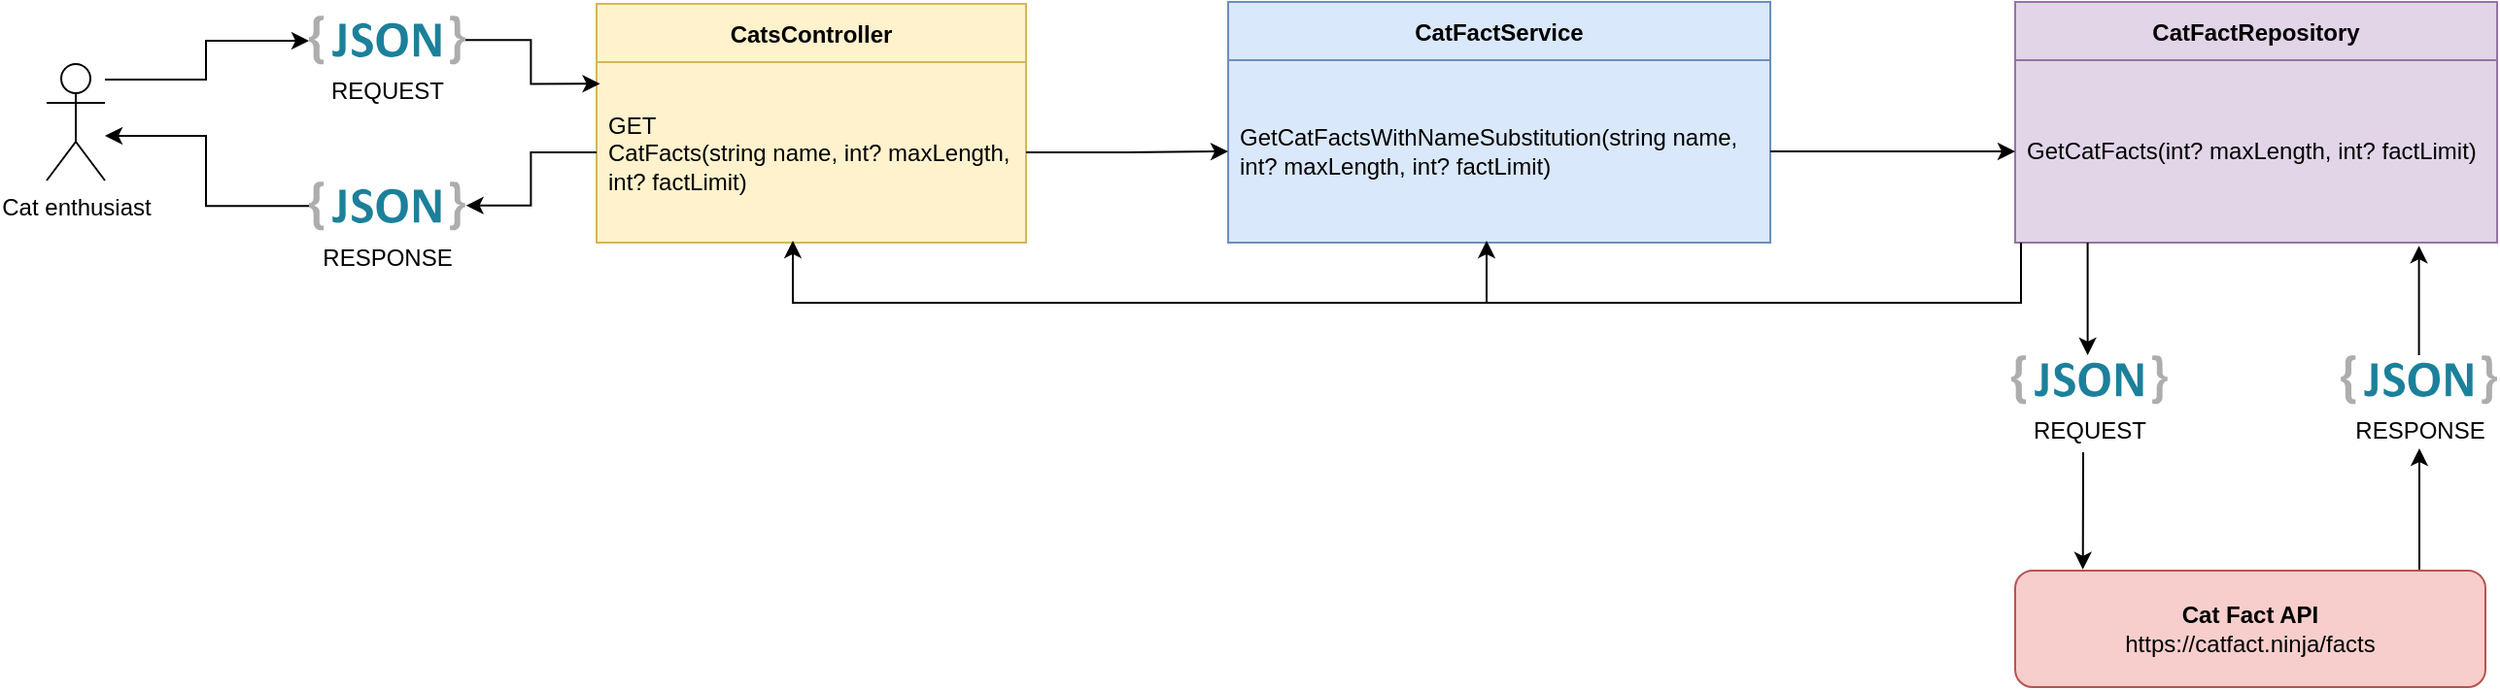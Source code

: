 <mxfile version="20.2.7" type="device"><diagram id="S5u9_5e0pRCMjHJS7Akv" name="Page-1"><mxGraphModel dx="1781" dy="526" grid="0" gridSize="10" guides="1" tooltips="1" connect="1" arrows="1" fold="1" page="0" pageScale="1" pageWidth="827" pageHeight="1169" math="0" shadow="0"><root><mxCell id="0"/><mxCell id="1" parent="0"/><mxCell id="mrk3VdDnYQAyjXW4BJq2-1" value="CatsController" style="swimlane;fontStyle=1;childLayout=stackLayout;horizontal=1;startSize=30;horizontalStack=0;resizeParent=1;resizeParentMax=0;resizeLast=0;collapsible=1;marginBottom=0;fillColor=#fff2cc;strokeColor=#d6b656;" parent="1" vertex="1"><mxGeometry x="-420" y="177" width="221" height="123" as="geometry"/></mxCell><mxCell id="mrk3VdDnYQAyjXW4BJq2-2" value="GET&#10;CatFacts(string name, int? maxLength, int? factLimit)" style="text;strokeColor=#d6b656;fillColor=#fff2cc;align=left;verticalAlign=middle;spacingLeft=4;spacingRight=4;overflow=hidden;points=[[0,0.5],[1,0.5]];portConstraint=eastwest;rotatable=0;whiteSpace=wrap;" parent="mrk3VdDnYQAyjXW4BJq2-1" vertex="1"><mxGeometry y="30" width="221" height="93" as="geometry"/></mxCell><mxCell id="Rv7SryR7Hatd3u935Tpo-2" style="edgeStyle=orthogonalEdgeStyle;rounded=0;orthogonalLoop=1;jettySize=auto;html=1;entryX=0.457;entryY=0.989;entryDx=0;entryDy=0;entryPerimeter=0;" edge="1" parent="1" source="mrk3VdDnYQAyjXW4BJq2-5" target="mrk3VdDnYQAyjXW4BJq2-2"><mxGeometry relative="1" as="geometry"><Array as="points"><mxPoint x="38" y="331"/><mxPoint x="-319" y="331"/></Array></mxGeometry></mxCell><mxCell id="mrk3VdDnYQAyjXW4BJq2-5" value="CatFactService" style="swimlane;fontStyle=1;childLayout=stackLayout;horizontal=1;startSize=30;horizontalStack=0;resizeParent=1;resizeParentMax=0;resizeLast=0;collapsible=1;marginBottom=0;fillColor=#dae8fc;strokeColor=#6c8ebf;" parent="1" vertex="1"><mxGeometry x="-95" y="176" width="279" height="124" as="geometry"/></mxCell><mxCell id="mrk3VdDnYQAyjXW4BJq2-6" value="GetCatFactsWithNameSubstitution(string name, int? maxLength, int? factLimit)" style="text;strokeColor=#6c8ebf;fillColor=#dae8fc;align=left;verticalAlign=middle;spacingLeft=4;spacingRight=4;overflow=hidden;points=[[0,0.5],[1,0.5]];portConstraint=eastwest;rotatable=0;whiteSpace=wrap;" parent="mrk3VdDnYQAyjXW4BJq2-5" vertex="1"><mxGeometry y="30" width="279" height="94" as="geometry"/></mxCell><mxCell id="mrk3VdDnYQAyjXW4BJq2-7" style="edgeStyle=orthogonalEdgeStyle;rounded=0;orthogonalLoop=1;jettySize=auto;html=1;entryX=0;entryY=0.5;entryDx=0;entryDy=0;" parent="1" source="mrk3VdDnYQAyjXW4BJq2-2" target="mrk3VdDnYQAyjXW4BJq2-6" edge="1"><mxGeometry relative="1" as="geometry"/></mxCell><mxCell id="mrk3VdDnYQAyjXW4BJq2-8" value="CatFactRepository" style="swimlane;fontStyle=1;childLayout=stackLayout;horizontal=1;startSize=30;horizontalStack=0;resizeParent=1;resizeParentMax=0;resizeLast=0;collapsible=1;marginBottom=0;fillColor=#e1d5e7;strokeColor=#9673a6;" parent="1" vertex="1"><mxGeometry x="310" y="176" width="248" height="124" as="geometry"/></mxCell><mxCell id="mrk3VdDnYQAyjXW4BJq2-9" value="GetCatFacts(int? maxLength, int? factLimit)" style="text;strokeColor=#9673a6;fillColor=#e1d5e7;align=left;verticalAlign=middle;spacingLeft=4;spacingRight=4;overflow=hidden;points=[[0,0.5],[1,0.5]];portConstraint=eastwest;rotatable=0;whiteSpace=wrap;" parent="mrk3VdDnYQAyjXW4BJq2-8" vertex="1"><mxGeometry y="30" width="248" height="94" as="geometry"/></mxCell><mxCell id="mrk3VdDnYQAyjXW4BJq2-10" style="edgeStyle=orthogonalEdgeStyle;rounded=0;orthogonalLoop=1;jettySize=auto;html=1;" parent="1" source="mrk3VdDnYQAyjXW4BJq2-6" target="mrk3VdDnYQAyjXW4BJq2-9" edge="1"><mxGeometry relative="1" as="geometry"/></mxCell><mxCell id="mrk3VdDnYQAyjXW4BJq2-33" style="edgeStyle=orthogonalEdgeStyle;rounded=0;orthogonalLoop=1;jettySize=auto;html=1;" parent="1" source="mrk3VdDnYQAyjXW4BJq2-13" edge="1"><mxGeometry relative="1" as="geometry"><mxPoint x="518" y="406" as="targetPoint"/><Array as="points"><mxPoint x="518" y="446"/><mxPoint x="518" y="446"/></Array></mxGeometry></mxCell><mxCell id="mrk3VdDnYQAyjXW4BJq2-13" value="&lt;b&gt;Cat Fact API&lt;/b&gt;&lt;br&gt;https://catfact.ninja/facts" style="rounded=1;whiteSpace=wrap;html=1;fillColor=#f8cecc;strokeColor=#b85450;" parent="1" vertex="1"><mxGeometry x="310" y="469" width="242" height="60" as="geometry"/></mxCell><mxCell id="mrk3VdDnYQAyjXW4BJq2-19" style="edgeStyle=orthogonalEdgeStyle;rounded=0;orthogonalLoop=1;jettySize=auto;html=1;entryX=0.144;entryY=-0.01;entryDx=0;entryDy=0;entryPerimeter=0;" parent="1" target="mrk3VdDnYQAyjXW4BJq2-13" edge="1"><mxGeometry relative="1" as="geometry"><mxPoint x="345" y="409" as="sourcePoint"/><Array as="points"><mxPoint x="345" y="408"/><mxPoint x="345" y="408"/></Array></mxGeometry></mxCell><mxCell id="mrk3VdDnYQAyjXW4BJq2-18" style="edgeStyle=orthogonalEdgeStyle;rounded=0;orthogonalLoop=1;jettySize=auto;html=1;entryX=0.489;entryY=0;entryDx=0;entryDy=0;entryPerimeter=0;" parent="1" source="mrk3VdDnYQAyjXW4BJq2-9" target="mrk3VdDnYQAyjXW4BJq2-29" edge="1"><mxGeometry relative="1" as="geometry"><mxPoint x="347.31" y="332.924" as="targetPoint"/><Array as="points"><mxPoint x="347" y="329"/></Array></mxGeometry></mxCell><mxCell id="mrk3VdDnYQAyjXW4BJq2-37" style="edgeStyle=orthogonalEdgeStyle;rounded=0;orthogonalLoop=1;jettySize=auto;html=1;" parent="1" source="mrk3VdDnYQAyjXW4BJq2-25" target="mrk3VdDnYQAyjXW4BJq2-27" edge="1"><mxGeometry relative="1" as="geometry"><Array as="points"><mxPoint x="-621" y="216"/><mxPoint x="-621" y="196"/></Array></mxGeometry></mxCell><mxCell id="mrk3VdDnYQAyjXW4BJq2-25" value="Cat enthusiast" style="shape=umlActor;verticalLabelPosition=bottom;verticalAlign=top;html=1;outlineConnect=0;" parent="1" vertex="1"><mxGeometry x="-703" y="208" width="30" height="60" as="geometry"/></mxCell><mxCell id="mrk3VdDnYQAyjXW4BJq2-38" style="edgeStyle=orthogonalEdgeStyle;rounded=0;orthogonalLoop=1;jettySize=auto;html=1;entryX=0.008;entryY=0.12;entryDx=0;entryDy=0;entryPerimeter=0;" parent="1" source="mrk3VdDnYQAyjXW4BJq2-27" target="mrk3VdDnYQAyjXW4BJq2-2" edge="1"><mxGeometry relative="1" as="geometry"/></mxCell><mxCell id="mrk3VdDnYQAyjXW4BJq2-27" value="REQUEST" style="dashed=0;outlineConnect=0;html=1;align=center;labelPosition=center;verticalLabelPosition=bottom;verticalAlign=top;shape=mxgraph.weblogos.json_2" parent="1" vertex="1"><mxGeometry x="-568" y="183" width="80.4" height="25.2" as="geometry"/></mxCell><mxCell id="mrk3VdDnYQAyjXW4BJq2-40" style="edgeStyle=orthogonalEdgeStyle;rounded=0;orthogonalLoop=1;jettySize=auto;html=1;" parent="1" source="mrk3VdDnYQAyjXW4BJq2-28" target="mrk3VdDnYQAyjXW4BJq2-25" edge="1"><mxGeometry relative="1" as="geometry"><mxPoint x="-633" y="246" as="targetPoint"/><Array as="points"><mxPoint x="-621" y="281"/><mxPoint x="-621" y="245"/></Array></mxGeometry></mxCell><mxCell id="mrk3VdDnYQAyjXW4BJq2-28" value="RESPONSE" style="dashed=0;outlineConnect=0;html=1;align=center;labelPosition=center;verticalLabelPosition=bottom;verticalAlign=top;shape=mxgraph.weblogos.json_2" parent="1" vertex="1"><mxGeometry x="-568" y="268.5" width="80.4" height="25.2" as="geometry"/></mxCell><mxCell id="mrk3VdDnYQAyjXW4BJq2-29" value="REQUEST" style="dashed=0;outlineConnect=0;html=1;align=center;labelPosition=center;verticalLabelPosition=bottom;verticalAlign=top;shape=mxgraph.weblogos.json_2" parent="1" vertex="1"><mxGeometry x="308" y="358" width="80.4" height="25.2" as="geometry"/></mxCell><mxCell id="mrk3VdDnYQAyjXW4BJq2-34" style="edgeStyle=orthogonalEdgeStyle;rounded=0;orthogonalLoop=1;jettySize=auto;html=1;" parent="1" source="mrk3VdDnYQAyjXW4BJq2-30" edge="1"><mxGeometry relative="1" as="geometry"><mxPoint x="517.8" y="301.586" as="targetPoint"/></mxGeometry></mxCell><mxCell id="mrk3VdDnYQAyjXW4BJq2-30" value="RESPONSE" style="dashed=0;outlineConnect=0;html=1;align=center;labelPosition=center;verticalLabelPosition=bottom;verticalAlign=top;shape=mxgraph.weblogos.json_2" parent="1" vertex="1"><mxGeometry x="477.6" y="358" width="80.4" height="25.2" as="geometry"/></mxCell><mxCell id="mrk3VdDnYQAyjXW4BJq2-39" style="edgeStyle=orthogonalEdgeStyle;rounded=0;orthogonalLoop=1;jettySize=auto;html=1;entryX=1.005;entryY=0.492;entryDx=0;entryDy=0;entryPerimeter=0;" parent="1" source="mrk3VdDnYQAyjXW4BJq2-2" target="mrk3VdDnYQAyjXW4BJq2-28" edge="1"><mxGeometry relative="1" as="geometry"/></mxCell><mxCell id="Rv7SryR7Hatd3u935Tpo-1" style="edgeStyle=orthogonalEdgeStyle;rounded=0;orthogonalLoop=1;jettySize=auto;html=1;" edge="1" parent="1" source="mrk3VdDnYQAyjXW4BJq2-9"><mxGeometry relative="1" as="geometry"><mxPoint x="38" y="299" as="targetPoint"/><Array as="points"><mxPoint x="313" y="331"/><mxPoint x="38" y="331"/><mxPoint x="38" y="300"/></Array></mxGeometry></mxCell></root></mxGraphModel></diagram></mxfile>
